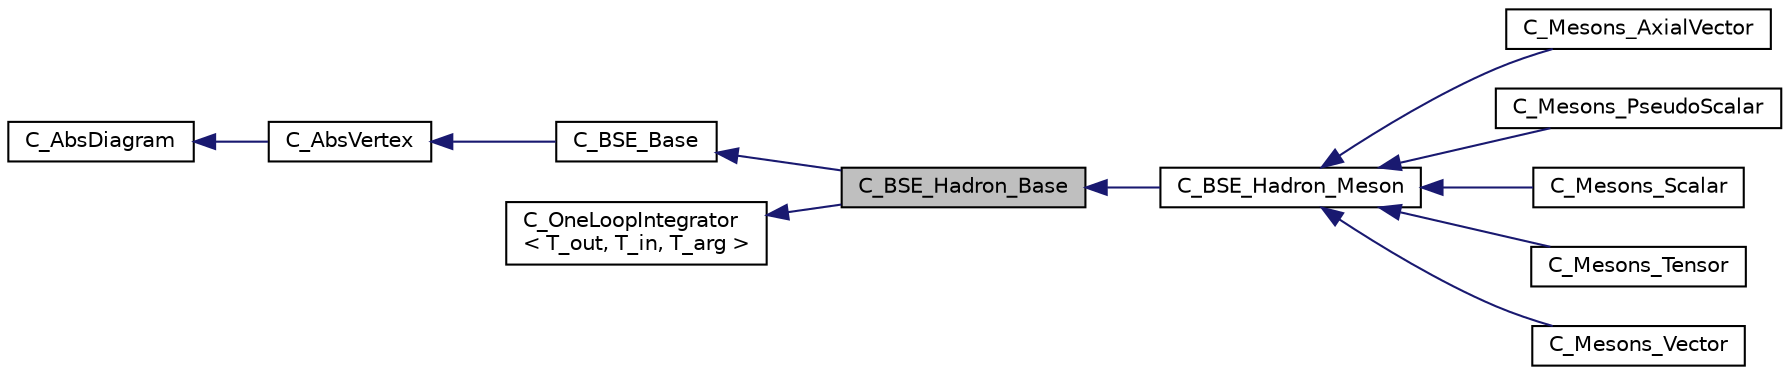 digraph "C_BSE_Hadron_Base"
{
  edge [fontname="Helvetica",fontsize="10",labelfontname="Helvetica",labelfontsize="10"];
  node [fontname="Helvetica",fontsize="10",shape=record];
  rankdir="LR";
  Node1 [label="C_BSE_Hadron_Base",height=0.2,width=0.4,color="black", fillcolor="grey75", style="filled" fontcolor="black"];
  Node2 -> Node1 [dir="back",color="midnightblue",fontsize="10",style="solid"];
  Node2 [label="C_BSE_Base",height=0.2,width=0.4,color="black", fillcolor="white", style="filled",URL="$class_c___b_s_e___base.html"];
  Node3 -> Node2 [dir="back",color="midnightblue",fontsize="10",style="solid"];
  Node3 [label="C_AbsVertex",height=0.2,width=0.4,color="black", fillcolor="white", style="filled",URL="$class_c___abs_vertex.html"];
  Node4 -> Node3 [dir="back",color="midnightblue",fontsize="10",style="solid"];
  Node4 [label="C_AbsDiagram",height=0.2,width=0.4,color="black", fillcolor="white", style="filled",URL="$class_c___abs_diagram.html"];
  Node5 -> Node1 [dir="back",color="midnightblue",fontsize="10",style="solid"];
  Node5 [label="C_OneLoopIntegrator\l\< T_out, T_in, T_arg \>",height=0.2,width=0.4,color="black", fillcolor="white", style="filled",URL="$class_c___one_loop_integrator.html"];
  Node1 -> Node6 [dir="back",color="midnightblue",fontsize="10",style="solid"];
  Node6 [label="C_BSE_Hadron_Meson",height=0.2,width=0.4,color="black", fillcolor="white", style="filled",URL="$class_c___b_s_e___hadron___meson.html"];
  Node6 -> Node7 [dir="back",color="midnightblue",fontsize="10",style="solid"];
  Node7 [label="C_Mesons_AxialVector",height=0.2,width=0.4,color="black", fillcolor="white", style="filled",URL="$class_c___mesons___axial_vector.html"];
  Node6 -> Node8 [dir="back",color="midnightblue",fontsize="10",style="solid"];
  Node8 [label="C_Mesons_PseudoScalar",height=0.2,width=0.4,color="black", fillcolor="white", style="filled",URL="$class_c___mesons___pseudo_scalar.html"];
  Node6 -> Node9 [dir="back",color="midnightblue",fontsize="10",style="solid"];
  Node9 [label="C_Mesons_Scalar",height=0.2,width=0.4,color="black", fillcolor="white", style="filled",URL="$class_c___mesons___scalar.html"];
  Node6 -> Node10 [dir="back",color="midnightblue",fontsize="10",style="solid"];
  Node10 [label="C_Mesons_Tensor",height=0.2,width=0.4,color="black", fillcolor="white", style="filled",URL="$class_c___mesons___tensor.html"];
  Node6 -> Node11 [dir="back",color="midnightblue",fontsize="10",style="solid"];
  Node11 [label="C_Mesons_Vector",height=0.2,width=0.4,color="black", fillcolor="white", style="filled",URL="$class_c___mesons___vector.html"];
}
